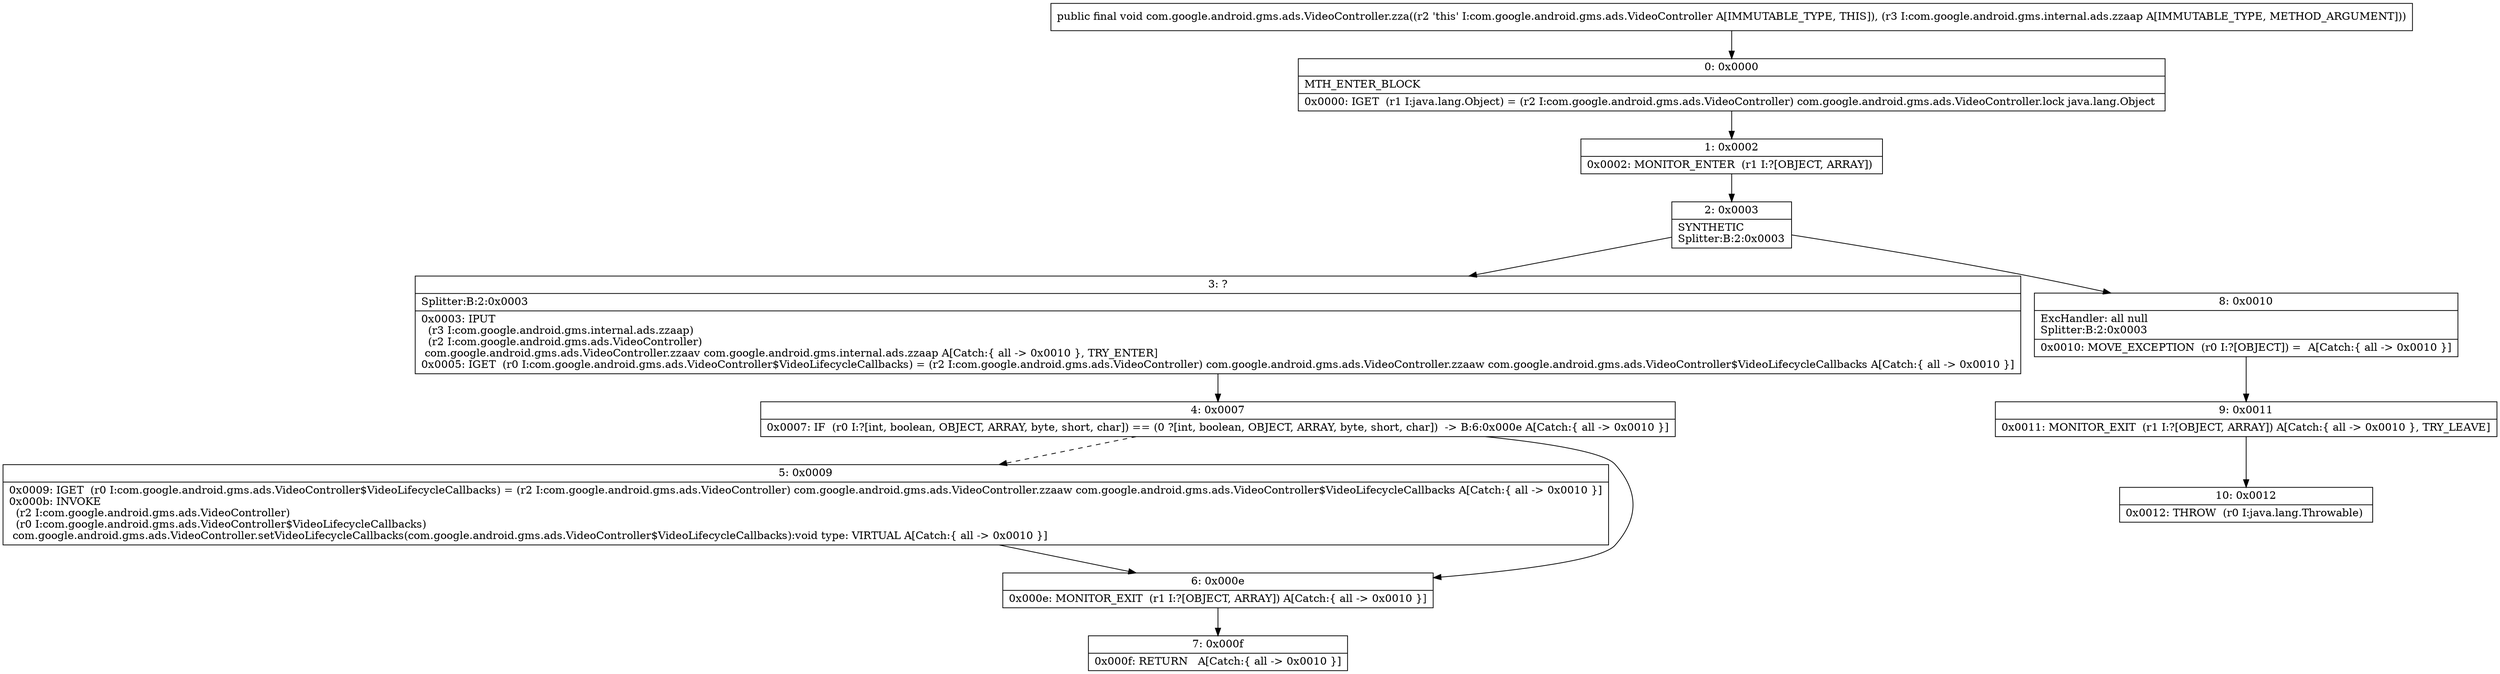 digraph "CFG forcom.google.android.gms.ads.VideoController.zza(Lcom\/google\/android\/gms\/internal\/ads\/zzaap;)V" {
Node_0 [shape=record,label="{0\:\ 0x0000|MTH_ENTER_BLOCK\l|0x0000: IGET  (r1 I:java.lang.Object) = (r2 I:com.google.android.gms.ads.VideoController) com.google.android.gms.ads.VideoController.lock java.lang.Object \l}"];
Node_1 [shape=record,label="{1\:\ 0x0002|0x0002: MONITOR_ENTER  (r1 I:?[OBJECT, ARRAY]) \l}"];
Node_2 [shape=record,label="{2\:\ 0x0003|SYNTHETIC\lSplitter:B:2:0x0003\l}"];
Node_3 [shape=record,label="{3\:\ ?|Splitter:B:2:0x0003\l|0x0003: IPUT  \l  (r3 I:com.google.android.gms.internal.ads.zzaap)\l  (r2 I:com.google.android.gms.ads.VideoController)\l com.google.android.gms.ads.VideoController.zzaav com.google.android.gms.internal.ads.zzaap A[Catch:\{ all \-\> 0x0010 \}, TRY_ENTER]\l0x0005: IGET  (r0 I:com.google.android.gms.ads.VideoController$VideoLifecycleCallbacks) = (r2 I:com.google.android.gms.ads.VideoController) com.google.android.gms.ads.VideoController.zzaaw com.google.android.gms.ads.VideoController$VideoLifecycleCallbacks A[Catch:\{ all \-\> 0x0010 \}]\l}"];
Node_4 [shape=record,label="{4\:\ 0x0007|0x0007: IF  (r0 I:?[int, boolean, OBJECT, ARRAY, byte, short, char]) == (0 ?[int, boolean, OBJECT, ARRAY, byte, short, char])  \-\> B:6:0x000e A[Catch:\{ all \-\> 0x0010 \}]\l}"];
Node_5 [shape=record,label="{5\:\ 0x0009|0x0009: IGET  (r0 I:com.google.android.gms.ads.VideoController$VideoLifecycleCallbacks) = (r2 I:com.google.android.gms.ads.VideoController) com.google.android.gms.ads.VideoController.zzaaw com.google.android.gms.ads.VideoController$VideoLifecycleCallbacks A[Catch:\{ all \-\> 0x0010 \}]\l0x000b: INVOKE  \l  (r2 I:com.google.android.gms.ads.VideoController)\l  (r0 I:com.google.android.gms.ads.VideoController$VideoLifecycleCallbacks)\l com.google.android.gms.ads.VideoController.setVideoLifecycleCallbacks(com.google.android.gms.ads.VideoController$VideoLifecycleCallbacks):void type: VIRTUAL A[Catch:\{ all \-\> 0x0010 \}]\l}"];
Node_6 [shape=record,label="{6\:\ 0x000e|0x000e: MONITOR_EXIT  (r1 I:?[OBJECT, ARRAY]) A[Catch:\{ all \-\> 0x0010 \}]\l}"];
Node_7 [shape=record,label="{7\:\ 0x000f|0x000f: RETURN   A[Catch:\{ all \-\> 0x0010 \}]\l}"];
Node_8 [shape=record,label="{8\:\ 0x0010|ExcHandler: all null\lSplitter:B:2:0x0003\l|0x0010: MOVE_EXCEPTION  (r0 I:?[OBJECT]) =  A[Catch:\{ all \-\> 0x0010 \}]\l}"];
Node_9 [shape=record,label="{9\:\ 0x0011|0x0011: MONITOR_EXIT  (r1 I:?[OBJECT, ARRAY]) A[Catch:\{ all \-\> 0x0010 \}, TRY_LEAVE]\l}"];
Node_10 [shape=record,label="{10\:\ 0x0012|0x0012: THROW  (r0 I:java.lang.Throwable) \l}"];
MethodNode[shape=record,label="{public final void com.google.android.gms.ads.VideoController.zza((r2 'this' I:com.google.android.gms.ads.VideoController A[IMMUTABLE_TYPE, THIS]), (r3 I:com.google.android.gms.internal.ads.zzaap A[IMMUTABLE_TYPE, METHOD_ARGUMENT])) }"];
MethodNode -> Node_0;
Node_0 -> Node_1;
Node_1 -> Node_2;
Node_2 -> Node_3;
Node_2 -> Node_8;
Node_3 -> Node_4;
Node_4 -> Node_5[style=dashed];
Node_4 -> Node_6;
Node_5 -> Node_6;
Node_6 -> Node_7;
Node_8 -> Node_9;
Node_9 -> Node_10;
}

